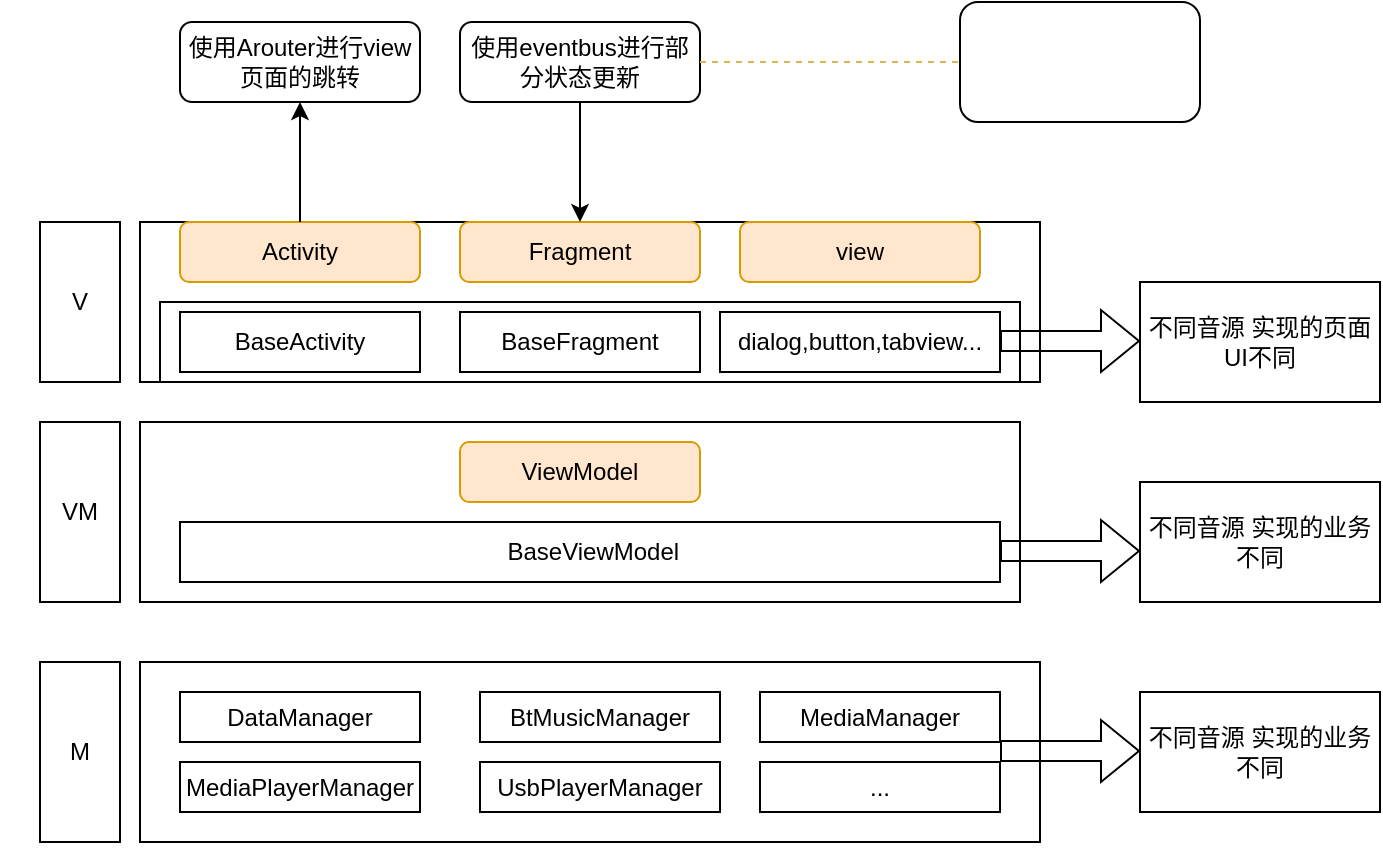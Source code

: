 <mxfile version="26.1.0" pages="2">
  <diagram name="第 1 页" id="N93IsJF5Zmy2jW_utWdf">
    <mxGraphModel dx="794" dy="420" grid="1" gridSize="10" guides="1" tooltips="1" connect="1" arrows="1" fold="1" page="1" pageScale="1" pageWidth="827" pageHeight="1169" math="0" shadow="0">
      <root>
        <mxCell id="0" />
        <mxCell id="1" parent="0" />
        <mxCell id="ej64gbkuY5s0vnHcPtwu-2" value="" style="rounded=0;whiteSpace=wrap;html=1;strokeColor=none;" parent="1" vertex="1">
          <mxGeometry x="290" y="250" width="520" height="330" as="geometry" />
        </mxCell>
        <mxCell id="ej64gbkuY5s0vnHcPtwu-5" value="V" style="rounded=0;whiteSpace=wrap;html=1;" parent="1" vertex="1">
          <mxGeometry x="310" y="260" width="40" height="80" as="geometry" />
        </mxCell>
        <mxCell id="ej64gbkuY5s0vnHcPtwu-6" value="VM" style="rounded=0;whiteSpace=wrap;html=1;" parent="1" vertex="1">
          <mxGeometry x="310" y="360" width="40" height="90" as="geometry" />
        </mxCell>
        <mxCell id="ej64gbkuY5s0vnHcPtwu-7" value="" style="rounded=0;whiteSpace=wrap;html=1;" parent="1" vertex="1">
          <mxGeometry x="360" y="260" width="450" height="80" as="geometry" />
        </mxCell>
        <mxCell id="ej64gbkuY5s0vnHcPtwu-8" value="Activity" style="rounded=1;whiteSpace=wrap;html=1;fillColor=#ffe6cc;strokeColor=#d79b00;" parent="1" vertex="1">
          <mxGeometry x="380" y="260" width="120" height="30" as="geometry" />
        </mxCell>
        <mxCell id="ej64gbkuY5s0vnHcPtwu-10" value="Fragment" style="rounded=1;whiteSpace=wrap;html=1;fillColor=#ffe6cc;strokeColor=#d79b00;" parent="1" vertex="1">
          <mxGeometry x="520" y="260" width="120" height="30" as="geometry" />
        </mxCell>
        <mxCell id="ej64gbkuY5s0vnHcPtwu-11" value="view" style="rounded=1;whiteSpace=wrap;html=1;fillColor=#ffe6cc;strokeColor=#d79b00;" parent="1" vertex="1">
          <mxGeometry x="660" y="260" width="120" height="30" as="geometry" />
        </mxCell>
        <mxCell id="ej64gbkuY5s0vnHcPtwu-12" value="" style="rounded=0;whiteSpace=wrap;html=1;" parent="1" vertex="1">
          <mxGeometry x="370" y="300" width="430" height="40" as="geometry" />
        </mxCell>
        <mxCell id="ej64gbkuY5s0vnHcPtwu-13" value="BaseActivity" style="rounded=0;whiteSpace=wrap;html=1;" parent="1" vertex="1">
          <mxGeometry x="380" y="305" width="120" height="30" as="geometry" />
        </mxCell>
        <mxCell id="ej64gbkuY5s0vnHcPtwu-15" value="BaseFragment" style="rounded=0;whiteSpace=wrap;html=1;" parent="1" vertex="1">
          <mxGeometry x="520" y="305" width="120" height="30" as="geometry" />
        </mxCell>
        <mxCell id="ej64gbkuY5s0vnHcPtwu-16" value="dialog,button,tabview..." style="rounded=0;whiteSpace=wrap;html=1;" parent="1" vertex="1">
          <mxGeometry x="650" y="305" width="140" height="30" as="geometry" />
        </mxCell>
        <mxCell id="ej64gbkuY5s0vnHcPtwu-18" value="" style="shape=flexArrow;endArrow=classic;html=1;rounded=0;" parent="1" edge="1">
          <mxGeometry width="50" height="50" relative="1" as="geometry">
            <mxPoint x="790" y="319.5" as="sourcePoint" />
            <mxPoint x="860" y="319.5" as="targetPoint" />
          </mxGeometry>
        </mxCell>
        <mxCell id="ej64gbkuY5s0vnHcPtwu-19" value="不同音源 实现的页面UI不同" style="rounded=0;whiteSpace=wrap;html=1;" parent="1" vertex="1">
          <mxGeometry x="860" y="290" width="120" height="60" as="geometry" />
        </mxCell>
        <mxCell id="ej64gbkuY5s0vnHcPtwu-20" value="" style="rounded=1;whiteSpace=wrap;html=1;" parent="1" vertex="1">
          <mxGeometry x="370" y="370" width="400" height="40" as="geometry" />
        </mxCell>
        <mxCell id="ej64gbkuY5s0vnHcPtwu-21" value="" style="rounded=0;whiteSpace=wrap;html=1;" parent="1" vertex="1">
          <mxGeometry x="360" y="360" width="440" height="90" as="geometry" />
        </mxCell>
        <mxCell id="ej64gbkuY5s0vnHcPtwu-22" value="ViewModel" style="rounded=1;whiteSpace=wrap;html=1;fillColor=#ffe6cc;strokeColor=#d79b00;" parent="1" vertex="1">
          <mxGeometry x="520" y="370" width="120" height="30" as="geometry" />
        </mxCell>
        <mxCell id="ej64gbkuY5s0vnHcPtwu-23" value="&amp;nbsp;BaseViewModel" style="rounded=0;whiteSpace=wrap;html=1;" parent="1" vertex="1">
          <mxGeometry x="380" y="410" width="410" height="30" as="geometry" />
        </mxCell>
        <mxCell id="ej64gbkuY5s0vnHcPtwu-24" value="" style="shape=flexArrow;endArrow=classic;html=1;rounded=0;" parent="1" edge="1">
          <mxGeometry width="50" height="50" relative="1" as="geometry">
            <mxPoint x="790" y="424.5" as="sourcePoint" />
            <mxPoint x="860" y="424.5" as="targetPoint" />
          </mxGeometry>
        </mxCell>
        <mxCell id="ej64gbkuY5s0vnHcPtwu-25" value="不同音源 实现的业务不同" style="rounded=0;whiteSpace=wrap;html=1;" parent="1" vertex="1">
          <mxGeometry x="860" y="390" width="120" height="60" as="geometry" />
        </mxCell>
        <mxCell id="ej64gbkuY5s0vnHcPtwu-26" value="M" style="rounded=0;whiteSpace=wrap;html=1;" parent="1" vertex="1">
          <mxGeometry x="310" y="480" width="40" height="90" as="geometry" />
        </mxCell>
        <mxCell id="ej64gbkuY5s0vnHcPtwu-27" value="" style="rounded=0;whiteSpace=wrap;html=1;" parent="1" vertex="1">
          <mxGeometry x="360" y="480" width="450" height="90" as="geometry" />
        </mxCell>
        <mxCell id="ej64gbkuY5s0vnHcPtwu-28" value="DataManager" style="rounded=0;whiteSpace=wrap;html=1;" parent="1" vertex="1">
          <mxGeometry x="380" y="495" width="120" height="25" as="geometry" />
        </mxCell>
        <mxCell id="ej64gbkuY5s0vnHcPtwu-29" value="BtMusicManager" style="rounded=0;whiteSpace=wrap;html=1;" parent="1" vertex="1">
          <mxGeometry x="530" y="495" width="120" height="25" as="geometry" />
        </mxCell>
        <mxCell id="ej64gbkuY5s0vnHcPtwu-30" value="MediaManager" style="rounded=0;whiteSpace=wrap;html=1;" parent="1" vertex="1">
          <mxGeometry x="670" y="495" width="120" height="25" as="geometry" />
        </mxCell>
        <mxCell id="ej64gbkuY5s0vnHcPtwu-31" value="MediaPlayerManager" style="rounded=0;whiteSpace=wrap;html=1;" parent="1" vertex="1">
          <mxGeometry x="380" y="530" width="120" height="25" as="geometry" />
        </mxCell>
        <mxCell id="ej64gbkuY5s0vnHcPtwu-32" value="UsbPlayerManager" style="rounded=0;whiteSpace=wrap;html=1;" parent="1" vertex="1">
          <mxGeometry x="530" y="530" width="120" height="25" as="geometry" />
        </mxCell>
        <mxCell id="ej64gbkuY5s0vnHcPtwu-33" value="..." style="rounded=0;whiteSpace=wrap;html=1;" parent="1" vertex="1">
          <mxGeometry x="670" y="530" width="120" height="25" as="geometry" />
        </mxCell>
        <mxCell id="ej64gbkuY5s0vnHcPtwu-34" value="" style="shape=flexArrow;endArrow=classic;html=1;rounded=0;" parent="1" edge="1">
          <mxGeometry width="50" height="50" relative="1" as="geometry">
            <mxPoint x="790" y="524.5" as="sourcePoint" />
            <mxPoint x="860" y="524.5" as="targetPoint" />
          </mxGeometry>
        </mxCell>
        <mxCell id="ej64gbkuY5s0vnHcPtwu-36" value="不同音源 实现的业务不同" style="rounded=0;whiteSpace=wrap;html=1;" parent="1" vertex="1">
          <mxGeometry x="860" y="495" width="120" height="60" as="geometry" />
        </mxCell>
        <mxCell id="ej64gbkuY5s0vnHcPtwu-45" value="使用Arouter进行view页面的跳转" style="rounded=1;whiteSpace=wrap;html=1;" parent="1" vertex="1">
          <mxGeometry x="380" y="160" width="120" height="40" as="geometry" />
        </mxCell>
        <mxCell id="ej64gbkuY5s0vnHcPtwu-49" value="" style="endArrow=classic;html=1;rounded=0;" parent="1" source="ej64gbkuY5s0vnHcPtwu-8" edge="1">
          <mxGeometry width="50" height="50" relative="1" as="geometry">
            <mxPoint x="390" y="250" as="sourcePoint" />
            <mxPoint x="440" y="200" as="targetPoint" />
          </mxGeometry>
        </mxCell>
        <mxCell id="ej64gbkuY5s0vnHcPtwu-53" style="edgeStyle=orthogonalEdgeStyle;rounded=0;orthogonalLoop=1;jettySize=auto;html=1;" parent="1" source="ej64gbkuY5s0vnHcPtwu-51" target="ej64gbkuY5s0vnHcPtwu-10" edge="1">
          <mxGeometry relative="1" as="geometry" />
        </mxCell>
        <mxCell id="ej64gbkuY5s0vnHcPtwu-51" value="使用eventbus进行部分状态更新" style="rounded=1;whiteSpace=wrap;html=1;" parent="1" vertex="1">
          <mxGeometry x="520" y="160" width="120" height="40" as="geometry" />
        </mxCell>
        <mxCell id="ilneCHJh4BYG3vtHuUJI-4" value="" style="endArrow=none;dashed=1;html=1;rounded=0;exitX=1;exitY=0.5;exitDx=0;exitDy=0;fillColor=#fff2cc;strokeColor=#d6b656;" edge="1" parent="1" source="ej64gbkuY5s0vnHcPtwu-51">
          <mxGeometry width="50" height="50" relative="1" as="geometry">
            <mxPoint x="740" y="190" as="sourcePoint" />
            <mxPoint x="770" y="180" as="targetPoint" />
          </mxGeometry>
        </mxCell>
        <mxCell id="ilneCHJh4BYG3vtHuUJI-5" value="" style="rounded=1;whiteSpace=wrap;html=1;" vertex="1" parent="1">
          <mxGeometry x="770" y="150" width="120" height="60" as="geometry" />
        </mxCell>
      </root>
    </mxGraphModel>
  </diagram>
  <diagram id="IKENzn_-OUZwP4nBiXU3" name="第 2 页">
    <mxGraphModel grid="1" page="1" gridSize="10" guides="1" tooltips="1" connect="1" arrows="1" fold="1" pageScale="1" pageWidth="827" pageHeight="1169" math="0" shadow="0">
      <root>
        <mxCell id="0" />
        <mxCell id="1" parent="0" />
      </root>
    </mxGraphModel>
  </diagram>
</mxfile>

